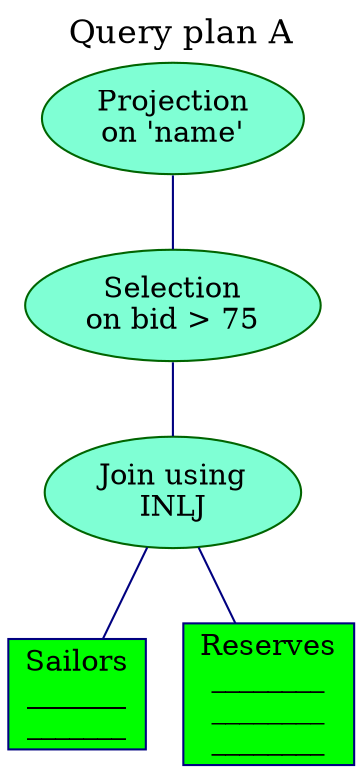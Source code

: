 graph queryA {
    graph [label="Query plan A",labelloc=t,fontsize=16]
    node [style=filled,color=darkgreen,fillcolor=aquamarine];
    Proj [label=<Projection<br/>on 'name'>];
    Sel  [label=<Selection<br/>on bid &gt; 75>];
    Join [label=<Join using<br/>INLJ>];
    node [shape=box,color=navyblue,fillcolor=green];
    Sailors  [label=<Sailors<br/>_______<br/>_______>];
    Reserves [label=<Reserves<br/>________<br/>________<br/>________>];
    {rank=same; Sailors Reserves}
    edge [color=navy,fontcolor=navy];
    Proj -- Sel -- Join
    Join -- Sailors
    Join -- Reserves
}

